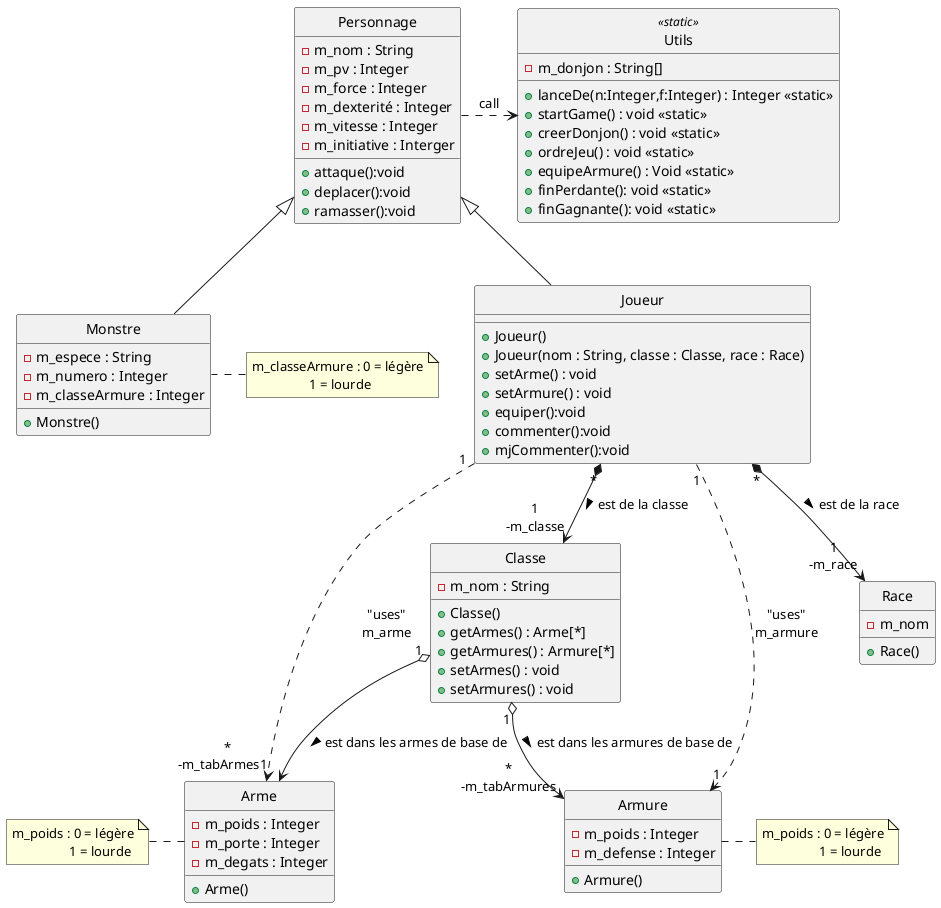 @startuml
'https://plantuml.com/class-diagram
skinparam style strictuml

class Arme{
    +Arme()
    -m_poids : Integer
    -m_porte : Integer
    -m_degats : Integer
}

note left of Arme
m_poids : 0 = légère
                 1 = lourde
end note

class Armure{
    +Armure()
    -m_poids : Integer
    -m_defense : Integer
}

note right of Armure
m_poids : 0 = légère
                 1 = lourde
end note

class Personnage{
    -m_nom : String
    -m_pv : Integer
    -m_force : Integer
    -m_dexterité : Integer
    -m_vitesse : Integer
    -m_initiative : Interger
    +attaque():void
    +deplacer():void
    +ramasser():void
}

class Joueur{
    +Joueur()
    +Joueur(nom : String, classe : Classe, race : Race)
    +setArme() : void
    +setArmure() : void
    +equiper():void
    +commenter():void
    +mjCommenter():void
}

class Monstre {
    +Monstre()
    -m_espece : String
    -m_numero : Integer
    -m_classeArmure : Integer
}

note left of Monstre
m_classeArmure : 0 = légère
                 1 = lourde
end note

class Classe {
    +Classe()
    -m_nom : String
    +getArmes() : Arme[*]
    +getArmures() : Armure[*]
    +setArmes() : void
    +setArmures() : void
}

class Race{
    +Race()
    -m_nom
}

class Utils <<static>>{
    -m_donjon : String[]
    +lanceDe(n:Integer,f:Integer) : Integer <<static>>
    +startGame() : void <<static>>
    +creerDonjon() : void <<static>>
    +ordreJeu() : void <<static>>
    +equipeArmure() : Void <<static>>
    +finPerdante(): void <<static>>
    +finGagnante(): void <<static>>
}

Personnage <|-- Joueur
Personnage <|-- Monstre
Joueur "*" *--> "1\n-m_classe" Classe :  est de la classe >
Classe "1" o--> "*\n-m_tabArmes     " Arme :  est dans les armes de base de >
Classe "1" o--> "*\n-m_tabArmures" Armure :  est dans les armures de base de >
Personnage .> Utils : "«call»"
Joueur "*" *--> "1\n-m_race" Race :  est de la race >
Joueur "1" .> "1" Arme : "uses"\nm_arme
Joueur "1" .> "1" Armure : "uses"\nm_armure

@enduml